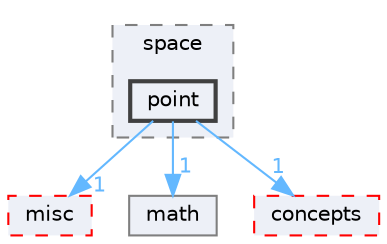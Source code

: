 digraph "/home/runner/work/vclib/vclib/include/vclib/space/point"
{
 // LATEX_PDF_SIZE
  bgcolor="transparent";
  edge [fontname=Helvetica,fontsize=10,labelfontname=Helvetica,labelfontsize=10];
  node [fontname=Helvetica,fontsize=10,shape=box,height=0.2,width=0.4];
  compound=true
  subgraph clusterdir_f5c67e0d94465501863c6ccee7fad822 {
    graph [ bgcolor="#edf0f7", pencolor="grey50", label="space", fontname=Helvetica,fontsize=10 style="filled,dashed", URL="dir_f5c67e0d94465501863c6ccee7fad822.html",tooltip=""]
  dir_314ca4ad45ebd4ec64f0ff74884d5aa4 [label="point", fillcolor="#edf0f7", color="grey25", style="filled,bold", URL="dir_314ca4ad45ebd4ec64f0ff74884d5aa4.html",tooltip=""];
  }
  dir_1d5d86545c5ee72848d4833136f0caa9 [label="misc", fillcolor="#edf0f7", color="red", style="filled,dashed", URL="dir_1d5d86545c5ee72848d4833136f0caa9.html",tooltip=""];
  dir_96ccdd9de2e0c21b924c5a2b723ad6a0 [label="math", fillcolor="#edf0f7", color="grey50", style="filled", URL="dir_96ccdd9de2e0c21b924c5a2b723ad6a0.html",tooltip=""];
  dir_d8d31096cdb23314816d0514c2e28657 [label="concepts", fillcolor="#edf0f7", color="red", style="filled,dashed", URL="dir_d8d31096cdb23314816d0514c2e28657.html",tooltip=""];
  dir_314ca4ad45ebd4ec64f0ff74884d5aa4->dir_1d5d86545c5ee72848d4833136f0caa9 [headlabel="1", labeldistance=1.5 headhref="dir_000044_000038.html" color="steelblue1" fontcolor="steelblue1"];
  dir_314ca4ad45ebd4ec64f0ff74884d5aa4->dir_96ccdd9de2e0c21b924c5a2b723ad6a0 [headlabel="1", labeldistance=1.5 headhref="dir_000044_000032.html" color="steelblue1" fontcolor="steelblue1"];
  dir_314ca4ad45ebd4ec64f0ff74884d5aa4->dir_d8d31096cdb23314816d0514c2e28657 [headlabel="1", labeldistance=1.5 headhref="dir_000044_000006.html" color="steelblue1" fontcolor="steelblue1"];
}
